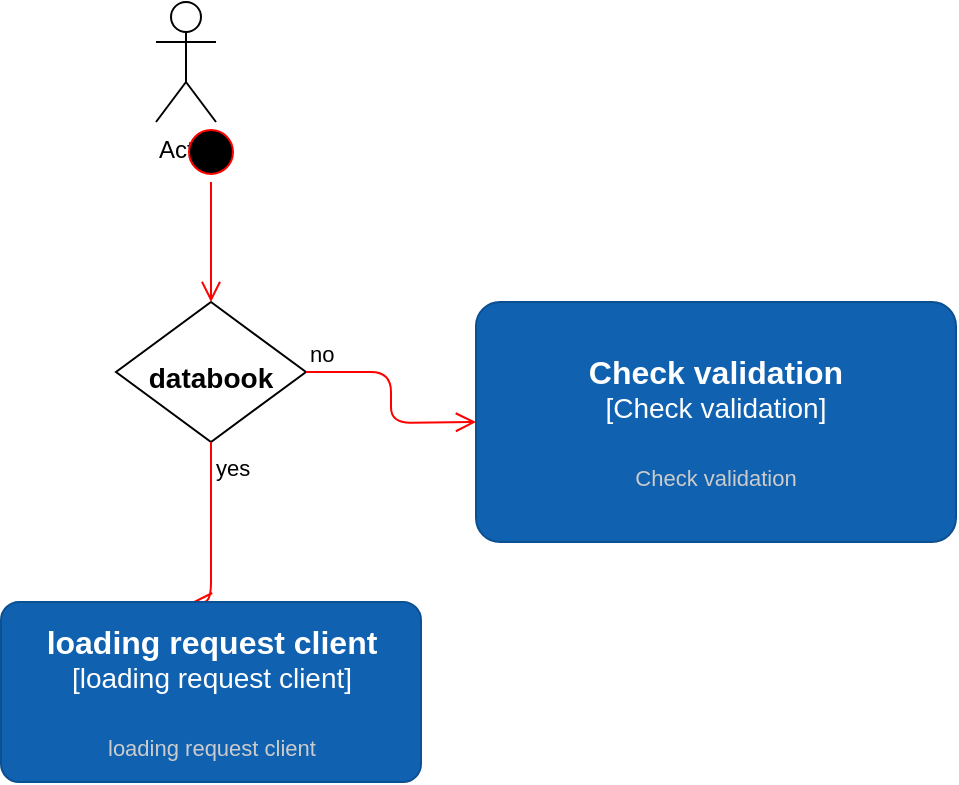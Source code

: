 <mxfile>
    <diagram id="OPb_FnFq-WAHWOkoOap8" name="Page-1">
        <mxGraphModel dx="761" dy="271" grid="1" gridSize="10" guides="1" tooltips="1" connect="1" arrows="1" fold="1" page="1" pageScale="1" pageWidth="850" pageHeight="1100" math="0" shadow="0">
            <root>
                <mxCell id="0"/>
                <mxCell id="1" parent="0"/>
                <mxCell id="2" value="Actor" style="shape=umlActor;verticalLabelPosition=bottom;verticalAlign=top;html=1;" vertex="1" parent="1">
                    <mxGeometry x="320" y="50" width="30" height="60" as="geometry"/>
                </mxCell>
                <mxCell id="3" value="&lt;h1&gt;&lt;span style=&quot;font-size: 14px;&quot;&gt;databook&lt;/span&gt;&lt;/h1&gt;" style="rhombus;whiteSpace=wrap;html=1;" vertex="1" parent="1">
                    <mxGeometry x="300" y="200" width="95" height="70" as="geometry"/>
                </mxCell>
                <mxCell id="4" value="no" style="edgeStyle=orthogonalEdgeStyle;html=1;align=left;verticalAlign=bottom;endArrow=open;endSize=8;strokeColor=#ff0000;" edge="1" source="3" parent="1">
                    <mxGeometry x="-1" relative="1" as="geometry">
                        <mxPoint x="480" y="260" as="targetPoint"/>
                    </mxGeometry>
                </mxCell>
                <mxCell id="5" value="yes" style="edgeStyle=orthogonalEdgeStyle;html=1;align=left;verticalAlign=top;endArrow=open;endSize=8;strokeColor=#ff0000;" edge="1" source="3" parent="1">
                    <mxGeometry x="-1" relative="1" as="geometry">
                        <mxPoint x="338" y="350" as="targetPoint"/>
                        <Array as="points">
                            <mxPoint x="348" y="350"/>
                        </Array>
                    </mxGeometry>
                </mxCell>
                <object placeholders="1" c4Name="loading request client" c4Type="loading request client" c4Description="loading request client" label="&lt;font style=&quot;font-size: 16px&quot;&gt;&lt;b&gt;%c4Name%&lt;/b&gt;&lt;/font&gt;&lt;div&gt;[%c4Type%]&lt;/div&gt;&lt;br&gt;&lt;div&gt;&lt;font style=&quot;font-size: 11px&quot;&gt;&lt;font color=&quot;#cccccc&quot;&gt;%c4Description%&lt;/font&gt;&lt;/div&gt;" id="6">
                    <mxCell style="rounded=1;whiteSpace=wrap;html=1;labelBackgroundColor=none;fillColor=#1061B0;fontColor=#ffffff;align=center;arcSize=10;strokeColor=#0D5091;metaEdit=1;resizable=1;points=[[0.25,0,0],[0.5,0,0],[0.75,0,0],[1,0.25,0],[1,0.5,0],[1,0.75,0],[0.75,1,0],[0.5,1,0],[0.25,1,0],[0,0.75,0],[0,0.5,0],[0,0.25,0]];fontSize=14;" vertex="1" parent="1">
                        <mxGeometry x="242.5" y="350" width="210" height="90" as="geometry"/>
                    </mxCell>
                </object>
                <object placeholders="1" c4Name="Check validation" c4Type="Check validation" c4Description="Check validation" label="&lt;font style=&quot;font-size: 16px&quot;&gt;&lt;b&gt;%c4Name%&lt;/b&gt;&lt;/font&gt;&lt;div&gt;[%c4Type%]&lt;/div&gt;&lt;br&gt;&lt;div&gt;&lt;font style=&quot;font-size: 11px&quot;&gt;&lt;font color=&quot;#cccccc&quot;&gt;%c4Description%&lt;/font&gt;&lt;/div&gt;" id="7">
                    <mxCell style="rounded=1;whiteSpace=wrap;html=1;labelBackgroundColor=none;fillColor=#1061B0;fontColor=#ffffff;align=center;arcSize=10;strokeColor=#0D5091;metaEdit=1;resizable=0;points=[[0.25,0,0],[0.5,0,0],[0.75,0,0],[1,0.25,0],[1,0.5,0],[1,0.75,0],[0.75,1,0],[0.5,1,0],[0.25,1,0],[0,0.75,0],[0,0.5,0],[0,0.25,0]];fontSize=14;" vertex="1" parent="1">
                        <mxGeometry x="480" y="200" width="240" height="120" as="geometry"/>
                    </mxCell>
                </object>
                <mxCell id="8" value="" style="ellipse;html=1;shape=startState;fillColor=#000000;strokeColor=#ff0000;fontSize=14;" vertex="1" parent="1">
                    <mxGeometry x="332.5" y="110" width="30" height="30" as="geometry"/>
                </mxCell>
                <mxCell id="9" value="" style="edgeStyle=orthogonalEdgeStyle;html=1;verticalAlign=bottom;endArrow=open;endSize=8;strokeColor=#ff0000;fontSize=14;" edge="1" source="8" parent="1">
                    <mxGeometry relative="1" as="geometry">
                        <mxPoint x="347.5" y="200" as="targetPoint"/>
                    </mxGeometry>
                </mxCell>
            </root>
        </mxGraphModel>
    </diagram>
</mxfile>